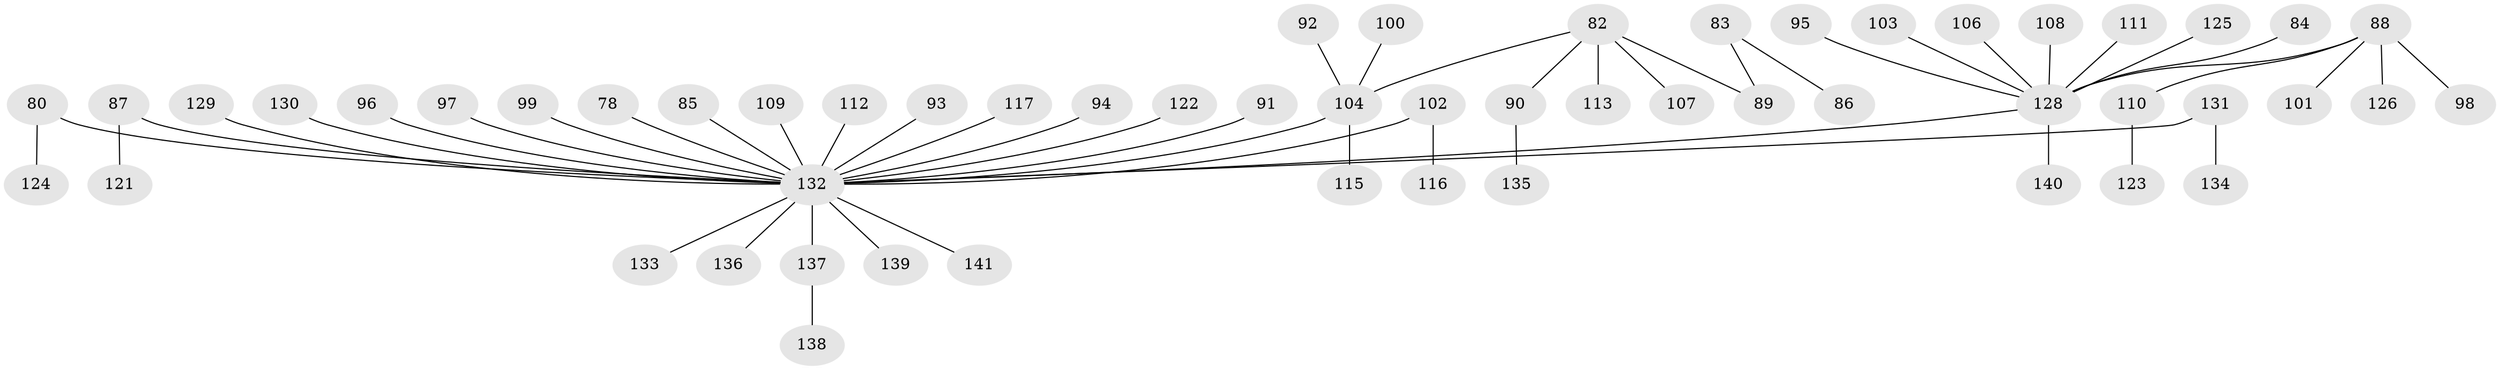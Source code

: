 // original degree distribution, {6: 0.02127659574468085, 4: 0.07092198581560284, 8: 0.0070921985815602835, 5: 0.014184397163120567, 3: 0.1773049645390071, 2: 0.20567375886524822, 1: 0.5035460992907801}
// Generated by graph-tools (version 1.1) at 2025/57/03/04/25 21:57:01]
// undirected, 56 vertices, 55 edges
graph export_dot {
graph [start="1"]
  node [color=gray90,style=filled];
  78;
  80;
  82 [super="+69"];
  83;
  84;
  85;
  86;
  87;
  88 [super="+9+52+70"];
  89 [super="+79"];
  90;
  91;
  92;
  93;
  94;
  95;
  96 [super="+74"];
  97;
  98;
  99;
  100;
  101;
  102;
  103;
  104 [super="+50+46"];
  106;
  107;
  108;
  109;
  110;
  111;
  112;
  113;
  115;
  116;
  117;
  121;
  122;
  123;
  124;
  125;
  126;
  128 [super="+64"];
  129;
  130 [super="+26+37"];
  131 [super="+127"];
  132 [super="+67+58+28+120+118+73+71+75+76+77"];
  133;
  134;
  135;
  136;
  137 [super="+11+59+105+114"];
  138;
  139;
  140;
  141 [super="+72"];
  78 -- 132;
  80 -- 124;
  80 -- 132;
  82 -- 90;
  82 -- 113;
  82 -- 104;
  82 -- 89;
  82 -- 107;
  83 -- 86;
  83 -- 89;
  84 -- 128;
  85 -- 132;
  87 -- 121;
  87 -- 132;
  88 -- 110;
  88 -- 98;
  88 -- 101;
  88 -- 128;
  88 -- 126;
  90 -- 135;
  91 -- 132;
  92 -- 104;
  93 -- 132;
  94 -- 132;
  95 -- 128;
  96 -- 132;
  97 -- 132;
  99 -- 132;
  100 -- 104;
  102 -- 116;
  102 -- 132;
  103 -- 128;
  104 -- 115;
  104 -- 132;
  106 -- 128;
  108 -- 128;
  109 -- 132;
  110 -- 123;
  111 -- 128;
  112 -- 132;
  117 -- 132;
  122 -- 132;
  125 -- 128;
  128 -- 140;
  128 -- 132;
  129 -- 132;
  130 -- 132;
  131 -- 134;
  131 -- 132;
  132 -- 133;
  132 -- 139;
  132 -- 136;
  132 -- 137;
  132 -- 141;
  137 -- 138;
}
